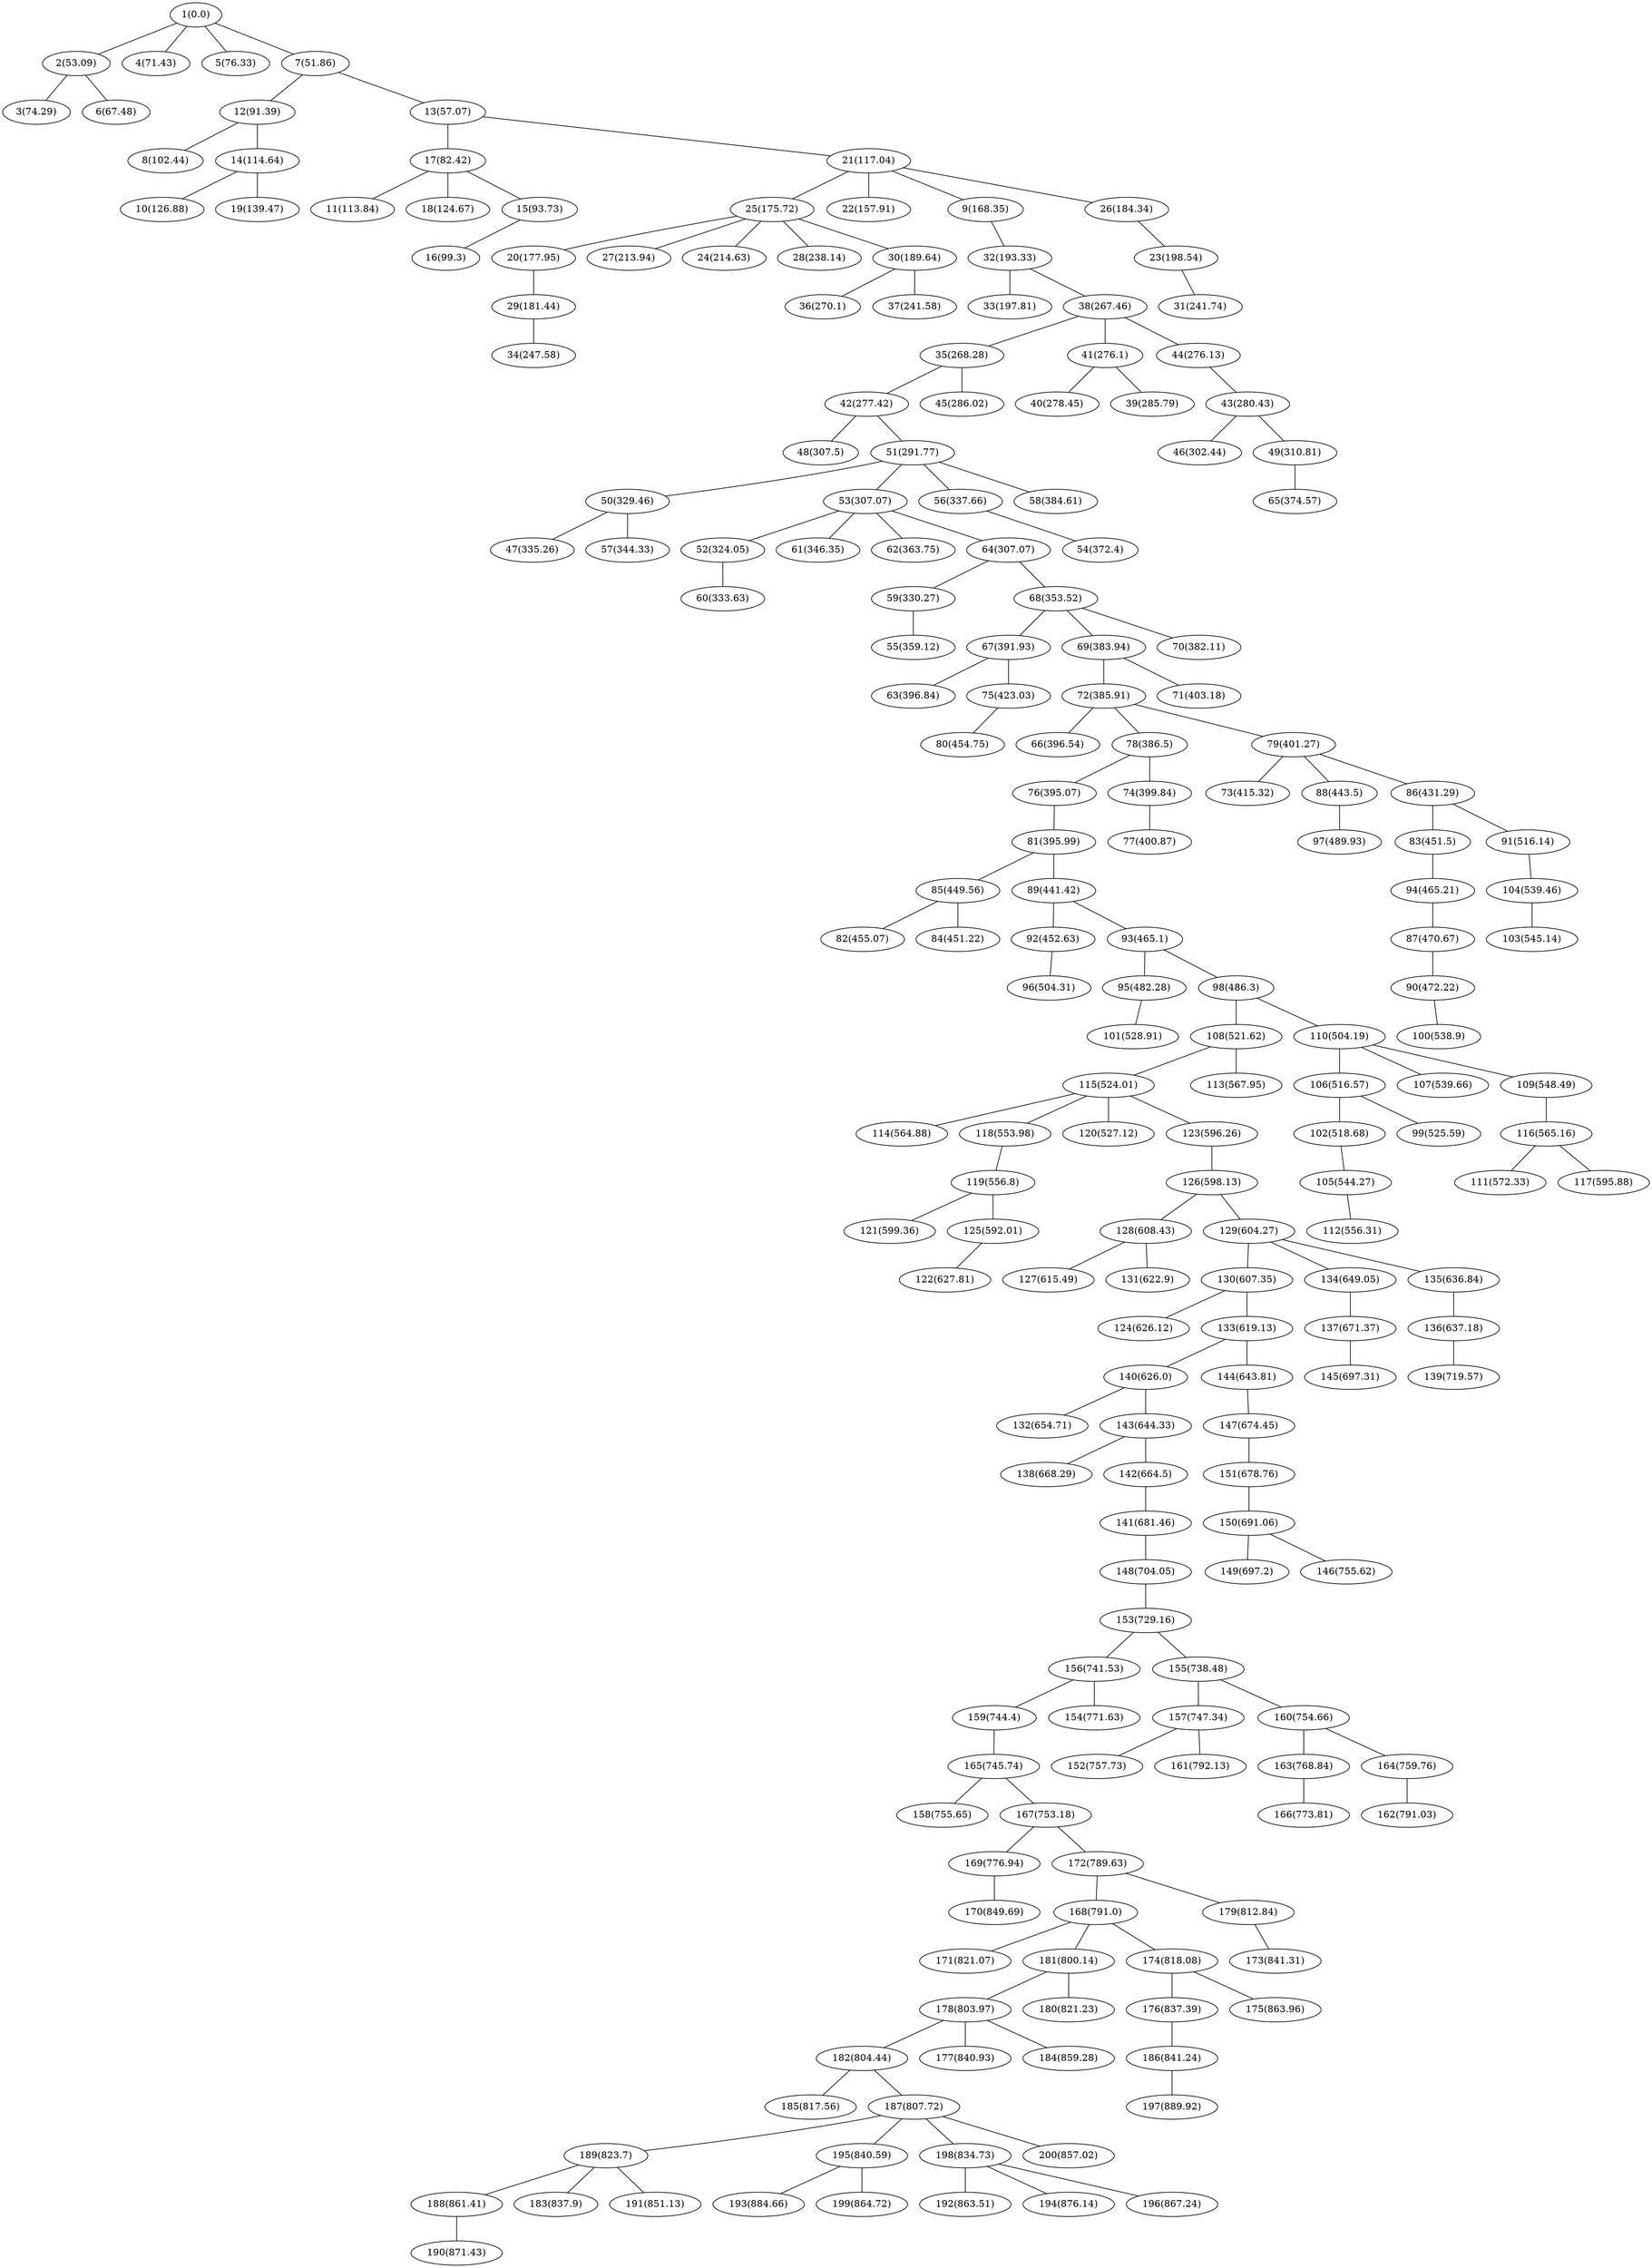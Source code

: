 graph dijkstra_BarabasiAlbert{
1--2
2--3
1--4
1--5
2--6
1--7
12--8
7--12
7--13
17--11
13--17
17--18
13--21
14--10
17--15
12--14
15--16
25--20
21--22
21--9
14--19
21--25
21--26
25--27
25--24
26--23
20--29
9--32
25--28
25--30
23--31
32--33
29--34
30--36
30--37
32--38
38--35
41--40
35--42
38--41
38--44
42--48
35--45
41--39
44--43
43--46
42--51
43--49
50--47
51--50
51--53
59--55
51--56
51--58
53--52
50--57
53--61
53--62
53--64
64--59
64--68
52--60
49--65
56--54
72--66
68--67
68--69
68--70
69--71
67--63
67--75
78--76
69--72
72--78
72--79
79--73
78--74
74--77
76--81
81--85
79--88
81--89
85--82
75--80
85--84
79--86
86--83
94--87
86--91
87--90
89--92
89--93
88--97
83--94
93--95
92--96
93--98
90--100
95--101
98--108
98--110
102--105
110--106
110--107
110--109
115--114
106--99
91--104
106--102
104--103
116--111
105--112
108--113
108--115
109--116
115--118
115--120
115--123
116--117
118--119
119--121
125--122
119--125
130--124
126--128
123--126
128--127
126--129
129--130
129--134
129--135
130--133
128--131
140--132
135--136
133--140
140--143
133--144
143--138
134--137
136--139
142--141
143--142
144--147
150--149
151--150
137--145
147--151
148--153
150--146
141--148
157--152
153--156
153--155
156--159
160--163
156--154
155--157
155--160
165--158
159--165
167--169
164--162
160--164
165--167
157--161
172--168
167--172
163--166
168--171
179--173
181--178
178--182
169--170
172--179
168--174
168--181
174--176
178--177
181--180
178--184
182--185
182--187
187--189
188--190
187--195
187--198
187--200
174--175
189--183
176--186
189--188
189--191
198--192
198--194
198--196
186--197
195--193
195--199
2 [label="2(53.09)"]
3 [label="3(74.29)"]
4 [label="4(71.43)"]
5 [label="5(76.33)"]
6 [label="6(67.48)"]
7 [label="7(51.86)"]
8 [label="8(102.44)"]
10 [label="10(126.88)"]
11 [label="11(113.84)"]
12 [label="12(91.39)"]
13 [label="13(57.07)"]
9 [label="9(168.35)"]
14 [label="14(114.64)"]
15 [label="15(93.73)"]
16 [label="16(99.3)"]
17 [label="17(82.42)"]
18 [label="18(124.67)"]
19 [label="19(139.47)"]
20 [label="20(177.95)"]
21 [label="21(117.04)"]
22 [label="22(157.91)"]
23 [label="23(198.54)"]
24 [label="24(214.63)"]
25 [label="25(175.72)"]
26 [label="26(184.34)"]
27 [label="27(213.94)"]
28 [label="28(238.14)"]
29 [label="29(181.44)"]
30 [label="30(189.64)"]
31 [label="31(241.74)"]
32 [label="32(193.33)"]
33 [label="33(197.81)"]
34 [label="34(247.58)"]
36 [label="36(270.1)"]
35 [label="35(268.28)"]
37 [label="37(241.58)"]
38 [label="38(267.46)"]
39 [label="39(285.79)"]
40 [label="40(278.45)"]
41 [label="41(276.1)"]
42 [label="42(277.42)"]
43 [label="43(280.43)"]
44 [label="44(276.13)"]
45 [label="45(286.02)"]
46 [label="46(302.44)"]
47 [label="47(335.26)"]
48 [label="48(307.5)"]
49 [label="49(310.81)"]
50 [label="50(329.46)"]
51 [label="51(291.77)"]
52 [label="52(324.05)"]
53 [label="53(307.07)"]
54 [label="54(372.4)"]
55 [label="55(359.12)"]
56 [label="56(337.66)"]
57 [label="57(344.33)"]
58 [label="58(384.61)"]
59 [label="59(330.27)"]
60 [label="60(333.63)"]
61 [label="61(346.35)"]
62 [label="62(363.75)"]
63 [label="63(396.84)"]
64 [label="64(307.07)"]
65 [label="65(374.57)"]
66 [label="66(396.54)"]
67 [label="67(391.93)"]
68 [label="68(353.52)"]
69 [label="69(383.94)"]
70 [label="70(382.11)"]
71 [label="71(403.18)"]
72 [label="72(385.91)"]
73 [label="73(415.32)"]
74 [label="74(399.84)"]
75 [label="75(423.03)"]
76 [label="76(395.07)"]
77 [label="77(400.87)"]
78 [label="78(386.5)"]
79 [label="79(401.27)"]
80 [label="80(454.75)"]
81 [label="81(395.99)"]
82 [label="82(455.07)"]
83 [label="83(451.5)"]
84 [label="84(451.22)"]
85 [label="85(449.56)"]
86 [label="86(431.29)"]
87 [label="87(470.67)"]
88 [label="88(443.5)"]
89 [label="89(441.42)"]
90 [label="90(472.22)"]
91 [label="91(516.14)"]
92 [label="92(452.63)"]
93 [label="93(465.1)"]
94 [label="94(465.21)"]
95 [label="95(482.28)"]
96 [label="96(504.31)"]
97 [label="97(489.93)"]
98 [label="98(486.3)"]
99 [label="99(525.59)"]
100 [label="100(538.9)"]
101 [label="101(528.91)"]
102 [label="102(518.68)"]
103 [label="103(545.14)"]
104 [label="104(539.46)"]
105 [label="105(544.27)"]
106 [label="106(516.57)"]
107 [label="107(539.66)"]
108 [label="108(521.62)"]
109 [label="109(548.49)"]
110 [label="110(504.19)"]
111 [label="111(572.33)"]
112 [label="112(556.31)"]
113 [label="113(567.95)"]
114 [label="114(564.88)"]
115 [label="115(524.01)"]
116 [label="116(565.16)"]
117 [label="117(595.88)"]
118 [label="118(553.98)"]
119 [label="119(556.8)"]
120 [label="120(527.12)"]
121 [label="121(599.36)"]
122 [label="122(627.81)"]
123 [label="123(596.26)"]
125 [label="125(592.01)"]
124 [label="124(626.12)"]
126 [label="126(598.13)"]
127 [label="127(615.49)"]
128 [label="128(608.43)"]
129 [label="129(604.27)"]
130 [label="130(607.35)"]
131 [label="131(622.9)"]
132 [label="132(654.71)"]
133 [label="133(619.13)"]
134 [label="134(649.05)"]
135 [label="135(636.84)"]
136 [label="136(637.18)"]
137 [label="137(671.37)"]
138 [label="138(668.29)"]
139 [label="139(719.57)"]
140 [label="140(626.0)"]
141 [label="141(681.46)"]
142 [label="142(664.5)"]
143 [label="143(644.33)"]
144 [label="144(643.81)"]
145 [label="145(697.31)"]
146 [label="146(755.62)"]
147 [label="147(674.45)"]
148 [label="148(704.05)"]
149 [label="149(697.2)"]
150 [label="150(691.06)"]
151 [label="151(678.76)"]
152 [label="152(757.73)"]
153 [label="153(729.16)"]
154 [label="154(771.63)"]
155 [label="155(738.48)"]
156 [label="156(741.53)"]
157 [label="157(747.34)"]
158 [label="158(755.65)"]
159 [label="159(744.4)"]
160 [label="160(754.66)"]
161 [label="161(792.13)"]
162 [label="162(791.03)"]
163 [label="163(768.84)"]
164 [label="164(759.76)"]
165 [label="165(745.74)"]
166 [label="166(773.81)"]
167 [label="167(753.18)"]
168 [label="168(791.0)"]
169 [label="169(776.94)"]
170 [label="170(849.69)"]
171 [label="171(821.07)"]
172 [label="172(789.63)"]
173 [label="173(841.31)"]
174 [label="174(818.08)"]
175 [label="175(863.96)"]
176 [label="176(837.39)"]
177 [label="177(840.93)"]
178 [label="178(803.97)"]
179 [label="179(812.84)"]
180 [label="180(821.23)"]
181 [label="181(800.14)"]
182 [label="182(804.44)"]
183 [label="183(837.9)"]
184 [label="184(859.28)"]
185 [label="185(817.56)"]
186 [label="186(841.24)"]
187 [label="187(807.72)"]
188 [label="188(861.41)"]
189 [label="189(823.7)"]
190 [label="190(871.43)"]
191 [label="191(851.13)"]
192 [label="192(863.51)"]
193 [label="193(884.66)"]
194 [label="194(876.14)"]
195 [label="195(840.59)"]
196 [label="196(867.24)"]
197 [label="197(889.92)"]
198 [label="198(834.73)"]
199 [label="199(864.72)"]
200 [label="200(857.02)"]
1 [label="1(0.0)"]
}
